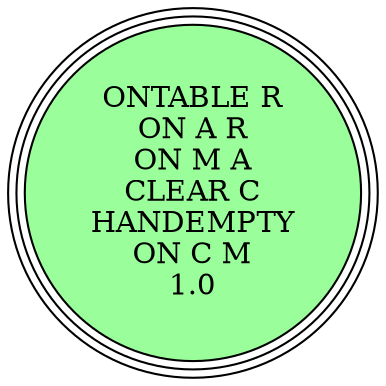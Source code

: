 digraph {
"ONTABLE R\nON A R\nON M A\nCLEAR C\nHANDEMPTY\nON C M\n1.0\n" [shape=circle, style=filled, fillcolor=palegreen1, peripheries=3];
"ONTABLE R\nON A R\nON M A\nCLEAR C\nHANDEMPTY\nON C M\n1.0\n" [shape=circle, style=filled, fillcolor=palegreen1, peripheries=3];
}
